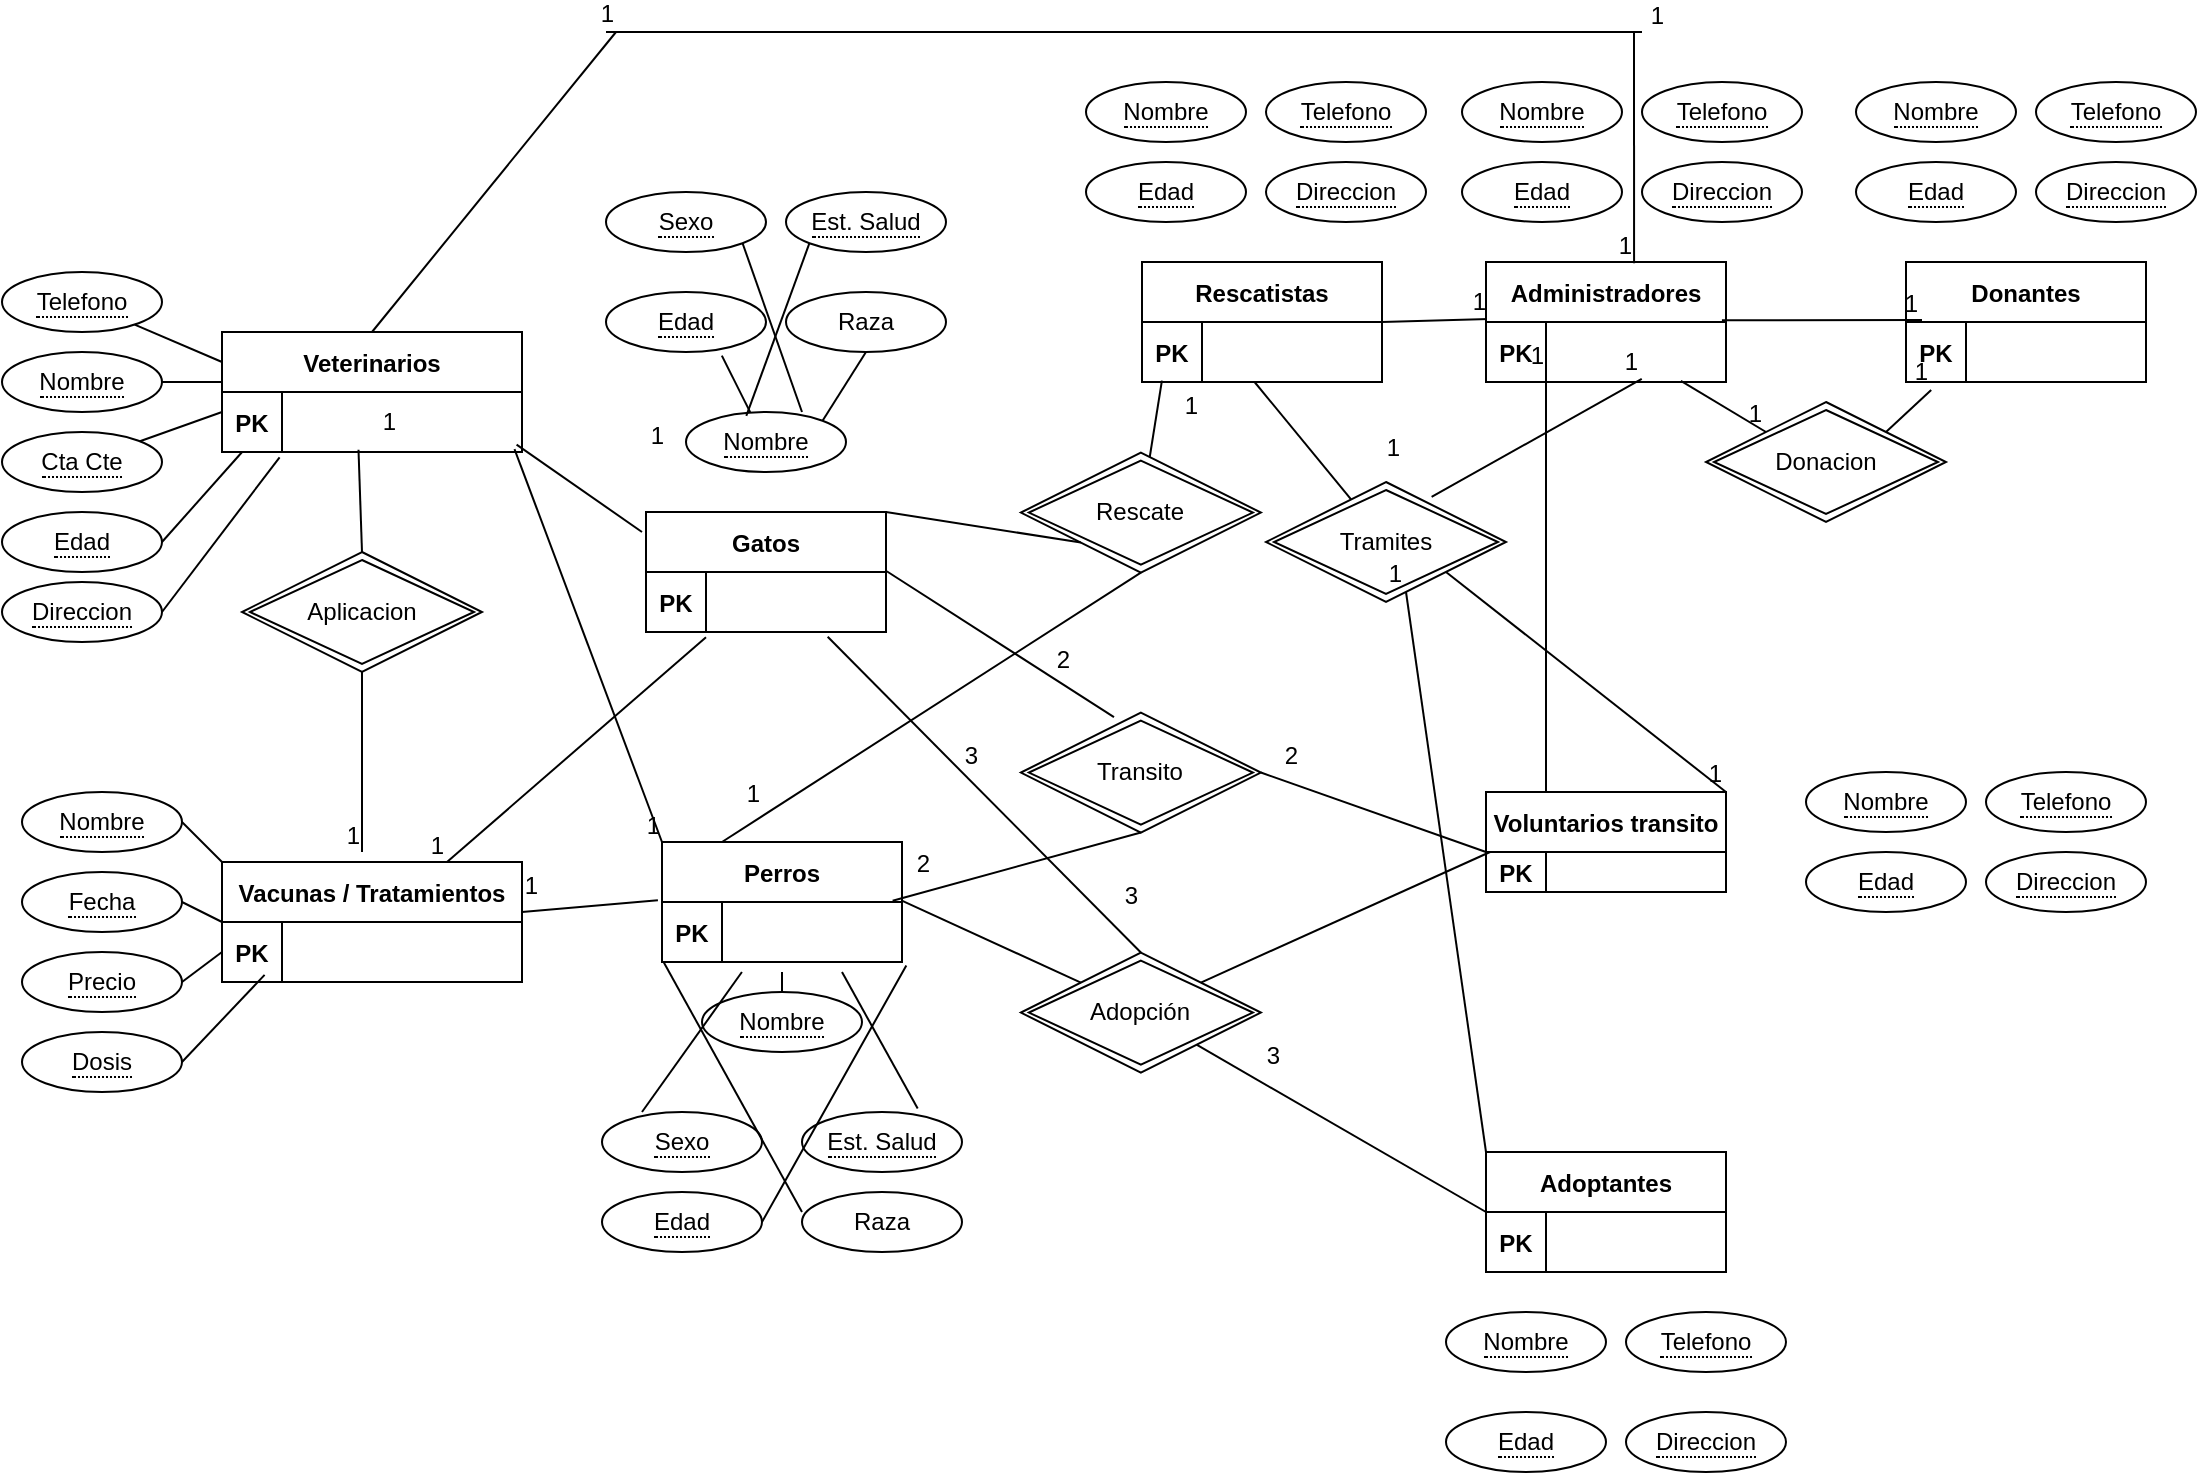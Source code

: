 <mxfile version="24.7.13">
  <diagram id="R2lEEEUBdFMjLlhIrx00" name="Page-1">
    <mxGraphModel dx="3573" dy="669" grid="1" gridSize="10" guides="1" tooltips="1" connect="1" arrows="1" fold="1" page="1" pageScale="1" pageWidth="1169" pageHeight="827" math="0" shadow="0" extFonts="Permanent Marker^https://fonts.googleapis.com/css?family=Permanent+Marker">
      <root>
        <mxCell id="0" />
        <mxCell id="1" parent="0" />
        <mxCell id="C-vyLk0tnHw3VtMMgP7b-2" value="Perros" style="shape=table;startSize=30;container=1;collapsible=1;childLayout=tableLayout;fixedRows=1;rowLines=0;fontStyle=1;align=center;resizeLast=1;" parent="1" vertex="1">
          <mxGeometry x="-1970" y="425" width="120" height="60" as="geometry" />
        </mxCell>
        <mxCell id="C-vyLk0tnHw3VtMMgP7b-3" value="" style="shape=partialRectangle;collapsible=0;dropTarget=0;pointerEvents=0;fillColor=none;points=[[0,0.5],[1,0.5]];portConstraint=eastwest;top=0;left=0;right=0;bottom=1;" parent="C-vyLk0tnHw3VtMMgP7b-2" vertex="1">
          <mxGeometry y="30" width="120" height="30" as="geometry" />
        </mxCell>
        <mxCell id="C-vyLk0tnHw3VtMMgP7b-4" value="PK" style="shape=partialRectangle;overflow=hidden;connectable=0;fillColor=none;top=0;left=0;bottom=0;right=0;fontStyle=1;" parent="C-vyLk0tnHw3VtMMgP7b-3" vertex="1">
          <mxGeometry width="30" height="30" as="geometry">
            <mxRectangle width="30" height="30" as="alternateBounds" />
          </mxGeometry>
        </mxCell>
        <mxCell id="C-vyLk0tnHw3VtMMgP7b-5" value="" style="shape=partialRectangle;overflow=hidden;connectable=0;fillColor=none;top=0;left=0;bottom=0;right=0;align=left;spacingLeft=6;fontStyle=5;" parent="C-vyLk0tnHw3VtMMgP7b-3" vertex="1">
          <mxGeometry x="30" width="90" height="30" as="geometry">
            <mxRectangle width="90" height="30" as="alternateBounds" />
          </mxGeometry>
        </mxCell>
        <mxCell id="C-vyLk0tnHw3VtMMgP7b-23" value="Gatos" style="shape=table;startSize=30;container=1;collapsible=1;childLayout=tableLayout;fixedRows=1;rowLines=0;fontStyle=1;align=center;resizeLast=1;" parent="1" vertex="1">
          <mxGeometry x="-1978" y="260" width="120" height="60" as="geometry" />
        </mxCell>
        <mxCell id="C-vyLk0tnHw3VtMMgP7b-24" value="" style="shape=partialRectangle;collapsible=0;dropTarget=0;pointerEvents=0;fillColor=none;points=[[0,0.5],[1,0.5]];portConstraint=eastwest;top=0;left=0;right=0;bottom=1;" parent="C-vyLk0tnHw3VtMMgP7b-23" vertex="1">
          <mxGeometry y="30" width="120" height="30" as="geometry" />
        </mxCell>
        <mxCell id="C-vyLk0tnHw3VtMMgP7b-25" value="PK" style="shape=partialRectangle;overflow=hidden;connectable=0;fillColor=none;top=0;left=0;bottom=0;right=0;fontStyle=1;" parent="C-vyLk0tnHw3VtMMgP7b-24" vertex="1">
          <mxGeometry width="30" height="30" as="geometry">
            <mxRectangle width="30" height="30" as="alternateBounds" />
          </mxGeometry>
        </mxCell>
        <mxCell id="C-vyLk0tnHw3VtMMgP7b-26" value="" style="shape=partialRectangle;overflow=hidden;connectable=0;fillColor=none;top=0;left=0;bottom=0;right=0;align=left;spacingLeft=6;fontStyle=5;" parent="C-vyLk0tnHw3VtMMgP7b-24" vertex="1">
          <mxGeometry x="30" width="90" height="30" as="geometry">
            <mxRectangle width="90" height="30" as="alternateBounds" />
          </mxGeometry>
        </mxCell>
        <mxCell id="NEk1lq8C_2SKt-YQ0r-C-1" value="&lt;span style=&quot;border-bottom: 1px dotted&quot;&gt;Nombre&lt;/span&gt;" style="ellipse;whiteSpace=wrap;html=1;align=center;" parent="1" vertex="1">
          <mxGeometry x="-1958" y="210" width="80" height="30" as="geometry" />
        </mxCell>
        <mxCell id="NEk1lq8C_2SKt-YQ0r-C-3" value="&lt;span style=&quot;border-bottom: 1px dotted&quot;&gt;Edad&lt;/span&gt;" style="ellipse;whiteSpace=wrap;html=1;align=center;" parent="1" vertex="1">
          <mxGeometry x="-1998" y="150" width="80" height="30" as="geometry" />
        </mxCell>
        <mxCell id="NEk1lq8C_2SKt-YQ0r-C-4" value="Rescatistas" style="shape=table;startSize=30;container=1;collapsible=1;childLayout=tableLayout;fixedRows=1;rowLines=0;fontStyle=1;align=center;resizeLast=1;" parent="1" vertex="1">
          <mxGeometry x="-1730" y="135" width="120" height="60" as="geometry" />
        </mxCell>
        <mxCell id="NEk1lq8C_2SKt-YQ0r-C-5" value="" style="shape=partialRectangle;collapsible=0;dropTarget=0;pointerEvents=0;fillColor=none;points=[[0,0.5],[1,0.5]];portConstraint=eastwest;top=0;left=0;right=0;bottom=1;" parent="NEk1lq8C_2SKt-YQ0r-C-4" vertex="1">
          <mxGeometry y="30" width="120" height="30" as="geometry" />
        </mxCell>
        <mxCell id="NEk1lq8C_2SKt-YQ0r-C-6" value="PK" style="shape=partialRectangle;overflow=hidden;connectable=0;fillColor=none;top=0;left=0;bottom=0;right=0;fontStyle=1;" parent="NEk1lq8C_2SKt-YQ0r-C-5" vertex="1">
          <mxGeometry width="30" height="30" as="geometry">
            <mxRectangle width="30" height="30" as="alternateBounds" />
          </mxGeometry>
        </mxCell>
        <mxCell id="NEk1lq8C_2SKt-YQ0r-C-7" value="" style="shape=partialRectangle;overflow=hidden;connectable=0;fillColor=none;top=0;left=0;bottom=0;right=0;align=left;spacingLeft=6;fontStyle=5;" parent="NEk1lq8C_2SKt-YQ0r-C-5" vertex="1">
          <mxGeometry x="30" width="90" height="30" as="geometry">
            <mxRectangle width="90" height="30" as="alternateBounds" />
          </mxGeometry>
        </mxCell>
        <mxCell id="NEk1lq8C_2SKt-YQ0r-C-8" value="Raza" style="ellipse;whiteSpace=wrap;html=1;align=center;" parent="1" vertex="1">
          <mxGeometry x="-1908" y="150" width="80" height="30" as="geometry" />
        </mxCell>
        <mxCell id="NEk1lq8C_2SKt-YQ0r-C-9" value="&lt;span style=&quot;border-bottom: 1px dotted&quot;&gt;Sexo&lt;/span&gt;" style="ellipse;whiteSpace=wrap;html=1;align=center;" parent="1" vertex="1">
          <mxGeometry x="-1998" y="100" width="80" height="30" as="geometry" />
        </mxCell>
        <mxCell id="NEk1lq8C_2SKt-YQ0r-C-10" value="Voluntarios transito" style="shape=table;startSize=30;container=1;collapsible=1;childLayout=tableLayout;fixedRows=1;rowLines=0;fontStyle=1;align=center;resizeLast=1;" parent="1" vertex="1">
          <mxGeometry x="-1558" y="400" width="120" height="50" as="geometry">
            <mxRectangle x="320" y="120" width="140" height="30" as="alternateBounds" />
          </mxGeometry>
        </mxCell>
        <mxCell id="NEk1lq8C_2SKt-YQ0r-C-11" value="" style="shape=partialRectangle;collapsible=0;dropTarget=0;pointerEvents=0;fillColor=none;points=[[0,0.5],[1,0.5]];portConstraint=eastwest;top=0;left=0;right=0;bottom=1;" parent="NEk1lq8C_2SKt-YQ0r-C-10" vertex="1">
          <mxGeometry y="30" width="120" height="20" as="geometry" />
        </mxCell>
        <mxCell id="NEk1lq8C_2SKt-YQ0r-C-12" value="PK" style="shape=partialRectangle;overflow=hidden;connectable=0;fillColor=none;top=0;left=0;bottom=0;right=0;fontStyle=1;" parent="NEk1lq8C_2SKt-YQ0r-C-11" vertex="1">
          <mxGeometry width="30" height="20" as="geometry">
            <mxRectangle width="30" height="20" as="alternateBounds" />
          </mxGeometry>
        </mxCell>
        <mxCell id="NEk1lq8C_2SKt-YQ0r-C-13" value="" style="shape=partialRectangle;overflow=hidden;connectable=0;fillColor=none;top=0;left=0;bottom=0;right=0;align=left;spacingLeft=6;fontStyle=5;" parent="NEk1lq8C_2SKt-YQ0r-C-11" vertex="1">
          <mxGeometry x="30" width="90" height="20" as="geometry">
            <mxRectangle width="90" height="20" as="alternateBounds" />
          </mxGeometry>
        </mxCell>
        <mxCell id="NEk1lq8C_2SKt-YQ0r-C-14" value="Adoptantes" style="shape=table;startSize=30;container=1;collapsible=1;childLayout=tableLayout;fixedRows=1;rowLines=0;fontStyle=1;align=center;resizeLast=1;" parent="1" vertex="1">
          <mxGeometry x="-1558" y="580" width="120" height="60" as="geometry" />
        </mxCell>
        <mxCell id="NEk1lq8C_2SKt-YQ0r-C-15" value="" style="shape=partialRectangle;collapsible=0;dropTarget=0;pointerEvents=0;fillColor=none;points=[[0,0.5],[1,0.5]];portConstraint=eastwest;top=0;left=0;right=0;bottom=1;" parent="NEk1lq8C_2SKt-YQ0r-C-14" vertex="1">
          <mxGeometry y="30" width="120" height="30" as="geometry" />
        </mxCell>
        <mxCell id="NEk1lq8C_2SKt-YQ0r-C-16" value="PK" style="shape=partialRectangle;overflow=hidden;connectable=0;fillColor=none;top=0;left=0;bottom=0;right=0;fontStyle=1;" parent="NEk1lq8C_2SKt-YQ0r-C-15" vertex="1">
          <mxGeometry width="30" height="30" as="geometry">
            <mxRectangle width="30" height="30" as="alternateBounds" />
          </mxGeometry>
        </mxCell>
        <mxCell id="NEk1lq8C_2SKt-YQ0r-C-17" value="" style="shape=partialRectangle;overflow=hidden;connectable=0;fillColor=none;top=0;left=0;bottom=0;right=0;align=left;spacingLeft=6;fontStyle=5;" parent="NEk1lq8C_2SKt-YQ0r-C-15" vertex="1">
          <mxGeometry x="30" width="90" height="30" as="geometry">
            <mxRectangle width="90" height="30" as="alternateBounds" />
          </mxGeometry>
        </mxCell>
        <mxCell id="NEk1lq8C_2SKt-YQ0r-C-21" value="Adopción" style="shape=rhombus;double=1;perimeter=rhombusPerimeter;whiteSpace=wrap;html=1;align=center;" parent="1" vertex="1">
          <mxGeometry x="-1790.56" y="480.28" width="120" height="60" as="geometry" />
        </mxCell>
        <mxCell id="NEk1lq8C_2SKt-YQ0r-C-22" value="&lt;span style=&quot;border-bottom: 1px dotted&quot;&gt;Est. Salud&lt;/span&gt;" style="ellipse;whiteSpace=wrap;html=1;align=center;" parent="1" vertex="1">
          <mxGeometry x="-1908" y="100" width="80" height="30" as="geometry" />
        </mxCell>
        <mxCell id="NEk1lq8C_2SKt-YQ0r-C-32" value="" style="endArrow=none;html=1;rounded=0;exitX=0.997;exitY=-0.027;exitDx=0;exitDy=0;entryX=0;entryY=0;entryDx=0;entryDy=0;exitPerimeter=0;" parent="1" source="C-vyLk0tnHw3VtMMgP7b-3" target="NEk1lq8C_2SKt-YQ0r-C-21" edge="1">
          <mxGeometry relative="1" as="geometry">
            <mxPoint x="-1538" y="460" as="sourcePoint" />
            <mxPoint x="-1378" y="460" as="targetPoint" />
          </mxGeometry>
        </mxCell>
        <mxCell id="NEk1lq8C_2SKt-YQ0r-C-33" value="3" style="resizable=0;html=1;whiteSpace=wrap;align=right;verticalAlign=bottom;" parent="NEk1lq8C_2SKt-YQ0r-C-32" connectable="0" vertex="1">
          <mxGeometry x="1" relative="1" as="geometry">
            <mxPoint x="30" y="-35" as="offset" />
          </mxGeometry>
        </mxCell>
        <mxCell id="NEk1lq8C_2SKt-YQ0r-C-34" value="" style="endArrow=none;html=1;rounded=0;entryX=0.5;entryY=0;entryDx=0;entryDy=0;exitX=0.757;exitY=1.08;exitDx=0;exitDy=0;exitPerimeter=0;" parent="1" source="C-vyLk0tnHw3VtMMgP7b-24" target="NEk1lq8C_2SKt-YQ0r-C-21" edge="1">
          <mxGeometry relative="1" as="geometry">
            <mxPoint x="-1728" y="370" as="sourcePoint" />
            <mxPoint x="-1378" y="460" as="targetPoint" />
          </mxGeometry>
        </mxCell>
        <mxCell id="NEk1lq8C_2SKt-YQ0r-C-35" value="3" style="resizable=0;html=1;whiteSpace=wrap;align=right;verticalAlign=bottom;" parent="NEk1lq8C_2SKt-YQ0r-C-34" connectable="0" vertex="1">
          <mxGeometry x="1" relative="1" as="geometry">
            <mxPoint x="-80" y="-90" as="offset" />
          </mxGeometry>
        </mxCell>
        <mxCell id="NEk1lq8C_2SKt-YQ0r-C-38" value="" style="endArrow=none;html=1;rounded=0;exitX=0;exitY=0.5;exitDx=0;exitDy=0;" parent="1" source="NEk1lq8C_2SKt-YQ0r-C-14" target="NEk1lq8C_2SKt-YQ0r-C-21" edge="1">
          <mxGeometry relative="1" as="geometry">
            <mxPoint x="-1538" y="460" as="sourcePoint" />
            <mxPoint x="-1378" y="460" as="targetPoint" />
          </mxGeometry>
        </mxCell>
        <mxCell id="NEk1lq8C_2SKt-YQ0r-C-39" value="3" style="resizable=0;html=1;whiteSpace=wrap;align=right;verticalAlign=bottom;" parent="NEk1lq8C_2SKt-YQ0r-C-38" connectable="0" vertex="1">
          <mxGeometry x="1" relative="1" as="geometry">
            <mxPoint x="43" y="14" as="offset" />
          </mxGeometry>
        </mxCell>
        <mxCell id="5ZnzCAFvQZ0Fc-I3n8HY-1" value="&lt;span style=&quot;border-bottom: 1px dotted&quot;&gt;Sexo&lt;/span&gt;" style="ellipse;whiteSpace=wrap;html=1;align=center;" parent="1" vertex="1">
          <mxGeometry x="-2000" y="560" width="80" height="30" as="geometry" />
        </mxCell>
        <mxCell id="5ZnzCAFvQZ0Fc-I3n8HY-2" value="&lt;span style=&quot;border-bottom: 1px dotted&quot;&gt;Nombre&lt;/span&gt;" style="ellipse;whiteSpace=wrap;html=1;align=center;" parent="1" vertex="1">
          <mxGeometry x="-1950" y="500" width="80" height="30" as="geometry" />
        </mxCell>
        <mxCell id="5ZnzCAFvQZ0Fc-I3n8HY-3" value="&lt;span style=&quot;border-bottom: 1px dotted&quot;&gt;Est. Salud&lt;/span&gt;" style="ellipse;whiteSpace=wrap;html=1;align=center;" parent="1" vertex="1">
          <mxGeometry x="-1900" y="560" width="80" height="30" as="geometry" />
        </mxCell>
        <mxCell id="5ZnzCAFvQZ0Fc-I3n8HY-4" value="&lt;span style=&quot;border-bottom: 1px dotted&quot;&gt;Edad&lt;/span&gt;" style="ellipse;whiteSpace=wrap;html=1;align=center;" parent="1" vertex="1">
          <mxGeometry x="-2000" y="600" width="80" height="30" as="geometry" />
        </mxCell>
        <mxCell id="5ZnzCAFvQZ0Fc-I3n8HY-5" value="Raza" style="ellipse;whiteSpace=wrap;html=1;align=center;" parent="1" vertex="1">
          <mxGeometry x="-1900" y="600" width="80" height="30" as="geometry" />
        </mxCell>
        <mxCell id="5ZnzCAFvQZ0Fc-I3n8HY-8" value="&lt;span style=&quot;border-bottom: 1px dotted&quot;&gt;Nombre&lt;/span&gt;" style="ellipse;whiteSpace=wrap;html=1;align=center;" parent="1" vertex="1">
          <mxGeometry x="-1758" y="45" width="80" height="30" as="geometry" />
        </mxCell>
        <mxCell id="5ZnzCAFvQZ0Fc-I3n8HY-9" value="&lt;span style=&quot;border-bottom: 1px dotted&quot;&gt;Edad&lt;/span&gt;" style="ellipse;whiteSpace=wrap;html=1;align=center;" parent="1" vertex="1">
          <mxGeometry x="-1758" y="85" width="80" height="30" as="geometry" />
        </mxCell>
        <mxCell id="5ZnzCAFvQZ0Fc-I3n8HY-10" value="&lt;span style=&quot;border-bottom: 1px dotted&quot;&gt;Telefono&lt;/span&gt;" style="ellipse;whiteSpace=wrap;html=1;align=center;" parent="1" vertex="1">
          <mxGeometry x="-1668" y="45" width="80" height="30" as="geometry" />
        </mxCell>
        <mxCell id="5ZnzCAFvQZ0Fc-I3n8HY-11" value="&lt;span style=&quot;border-bottom: 1px dotted&quot;&gt;Direccion&lt;/span&gt;" style="ellipse;whiteSpace=wrap;html=1;align=center;" parent="1" vertex="1">
          <mxGeometry x="-1668" y="85" width="80" height="30" as="geometry" />
        </mxCell>
        <mxCell id="5ZnzCAFvQZ0Fc-I3n8HY-13" value="" style="endArrow=none;html=1;rounded=0;fontSize=12;startSize=8;endSize=8;curved=1;exitX=1;exitY=0;exitDx=0;exitDy=0;entryX=0.017;entryY=0;entryDx=0;entryDy=0;entryPerimeter=0;" parent="1" source="NEk1lq8C_2SKt-YQ0r-C-21" target="NEk1lq8C_2SKt-YQ0r-C-11" edge="1">
          <mxGeometry width="50" height="50" relative="1" as="geometry">
            <mxPoint x="-1478" y="440" as="sourcePoint" />
            <mxPoint x="-1428" y="390" as="targetPoint" />
          </mxGeometry>
        </mxCell>
        <mxCell id="5ZnzCAFvQZ0Fc-I3n8HY-14" value="Rescate" style="shape=rhombus;double=1;perimeter=rhombusPerimeter;whiteSpace=wrap;html=1;align=center;" parent="1" vertex="1">
          <mxGeometry x="-1790.56" y="230.28" width="120" height="60" as="geometry" />
        </mxCell>
        <mxCell id="5ZnzCAFvQZ0Fc-I3n8HY-16" value="" style="endArrow=none;html=1;rounded=0;fontSize=12;startSize=8;endSize=8;curved=1;exitX=0.083;exitY=0.978;exitDx=0;exitDy=0;exitPerimeter=0;" parent="1" source="NEk1lq8C_2SKt-YQ0r-C-5" target="5ZnzCAFvQZ0Fc-I3n8HY-14" edge="1">
          <mxGeometry relative="1" as="geometry">
            <mxPoint x="-1538" y="410" as="sourcePoint" />
            <mxPoint x="-1378" y="410" as="targetPoint" />
          </mxGeometry>
        </mxCell>
        <mxCell id="5ZnzCAFvQZ0Fc-I3n8HY-17" value="1" style="resizable=0;html=1;whiteSpace=wrap;align=right;verticalAlign=bottom;" parent="5ZnzCAFvQZ0Fc-I3n8HY-16" connectable="0" vertex="1">
          <mxGeometry x="1" relative="1" as="geometry">
            <mxPoint x="26" y="-17" as="offset" />
          </mxGeometry>
        </mxCell>
        <mxCell id="5ZnzCAFvQZ0Fc-I3n8HY-18" value="" style="endArrow=none;html=1;rounded=0;fontSize=12;startSize=8;endSize=8;curved=1;entryX=1;entryY=0;entryDx=0;entryDy=0;exitX=0;exitY=1;exitDx=0;exitDy=0;" parent="1" source="5ZnzCAFvQZ0Fc-I3n8HY-14" target="C-vyLk0tnHw3VtMMgP7b-23" edge="1">
          <mxGeometry relative="1" as="geometry">
            <mxPoint x="-1538" y="410" as="sourcePoint" />
            <mxPoint x="-1378" y="410" as="targetPoint" />
          </mxGeometry>
        </mxCell>
        <mxCell id="5ZnzCAFvQZ0Fc-I3n8HY-19" value="1" style="resizable=0;html=1;whiteSpace=wrap;align=right;verticalAlign=bottom;" parent="5ZnzCAFvQZ0Fc-I3n8HY-18" connectable="0" vertex="1">
          <mxGeometry x="1" relative="1" as="geometry">
            <mxPoint x="-110" y="-30" as="offset" />
          </mxGeometry>
        </mxCell>
        <mxCell id="5ZnzCAFvQZ0Fc-I3n8HY-20" value="Transito" style="shape=rhombus;double=1;perimeter=rhombusPerimeter;whiteSpace=wrap;html=1;align=center;" parent="1" vertex="1">
          <mxGeometry x="-1790.56" y="360.28" width="120" height="60" as="geometry" />
        </mxCell>
        <mxCell id="5ZnzCAFvQZ0Fc-I3n8HY-21" value="" style="endArrow=none;html=1;rounded=0;fontSize=12;startSize=8;endSize=8;curved=1;entryX=1;entryY=0.5;entryDx=0;entryDy=0;" parent="1" target="5ZnzCAFvQZ0Fc-I3n8HY-20" edge="1">
          <mxGeometry relative="1" as="geometry">
            <mxPoint x="-1558" y="430" as="sourcePoint" />
            <mxPoint x="-1378" y="410" as="targetPoint" />
          </mxGeometry>
        </mxCell>
        <mxCell id="5ZnzCAFvQZ0Fc-I3n8HY-22" value="2" style="resizable=0;html=1;whiteSpace=wrap;align=right;verticalAlign=bottom;" parent="5ZnzCAFvQZ0Fc-I3n8HY-21" connectable="0" vertex="1">
          <mxGeometry x="1" relative="1" as="geometry">
            <mxPoint x="20" as="offset" />
          </mxGeometry>
        </mxCell>
        <mxCell id="5ZnzCAFvQZ0Fc-I3n8HY-23" value="" style="endArrow=none;html=1;rounded=0;fontSize=12;startSize=8;endSize=8;curved=1;entryX=0.388;entryY=0.038;entryDx=0;entryDy=0;exitX=1.003;exitY=-0.013;exitDx=0;exitDy=0;exitPerimeter=0;entryPerimeter=0;" parent="1" source="C-vyLk0tnHw3VtMMgP7b-24" target="5ZnzCAFvQZ0Fc-I3n8HY-20" edge="1">
          <mxGeometry relative="1" as="geometry">
            <mxPoint x="-1728" y="390" as="sourcePoint" />
            <mxPoint x="-1378" y="410" as="targetPoint" />
          </mxGeometry>
        </mxCell>
        <mxCell id="5ZnzCAFvQZ0Fc-I3n8HY-24" value="2&lt;div&gt;&lt;br&gt;&lt;/div&gt;" style="resizable=0;html=1;whiteSpace=wrap;align=right;verticalAlign=bottom;" parent="5ZnzCAFvQZ0Fc-I3n8HY-23" connectable="0" vertex="1">
          <mxGeometry x="1" relative="1" as="geometry">
            <mxPoint x="-20" y="-5" as="offset" />
          </mxGeometry>
        </mxCell>
        <mxCell id="5ZnzCAFvQZ0Fc-I3n8HY-25" value="" style="endArrow=none;html=1;rounded=0;fontSize=12;startSize=8;endSize=8;curved=1;exitX=0.5;exitY=1;exitDx=0;exitDy=0;entryX=0.961;entryY=-0.022;entryDx=0;entryDy=0;entryPerimeter=0;" parent="1" source="5ZnzCAFvQZ0Fc-I3n8HY-20" target="C-vyLk0tnHw3VtMMgP7b-3" edge="1">
          <mxGeometry relative="1" as="geometry">
            <mxPoint x="-1538" y="410" as="sourcePoint" />
            <mxPoint x="-1738" y="490" as="targetPoint" />
          </mxGeometry>
        </mxCell>
        <mxCell id="5ZnzCAFvQZ0Fc-I3n8HY-26" value="2" style="resizable=0;html=1;whiteSpace=wrap;align=right;verticalAlign=bottom;" parent="5ZnzCAFvQZ0Fc-I3n8HY-25" connectable="0" vertex="1">
          <mxGeometry x="1" relative="1" as="geometry">
            <mxPoint x="20" y="-10" as="offset" />
          </mxGeometry>
        </mxCell>
        <mxCell id="5ZnzCAFvQZ0Fc-I3n8HY-28" value="" style="endArrow=none;html=1;rounded=0;fontSize=12;startSize=8;endSize=8;curved=1;exitX=0.5;exitY=1;exitDx=0;exitDy=0;entryX=0.25;entryY=0;entryDx=0;entryDy=0;" parent="1" source="5ZnzCAFvQZ0Fc-I3n8HY-14" target="C-vyLk0tnHw3VtMMgP7b-2" edge="1">
          <mxGeometry relative="1" as="geometry">
            <mxPoint x="-1538" y="410" as="sourcePoint" />
            <mxPoint x="-1378" y="410" as="targetPoint" />
          </mxGeometry>
        </mxCell>
        <mxCell id="5ZnzCAFvQZ0Fc-I3n8HY-29" value="1" style="resizable=0;html=1;whiteSpace=wrap;align=right;verticalAlign=bottom;" parent="5ZnzCAFvQZ0Fc-I3n8HY-28" connectable="0" vertex="1">
          <mxGeometry x="1" relative="1" as="geometry">
            <mxPoint x="20" y="-15" as="offset" />
          </mxGeometry>
        </mxCell>
        <mxCell id="5ZnzCAFvQZ0Fc-I3n8HY-30" value="&lt;span style=&quot;border-bottom: 1px dotted&quot;&gt;Nombre&lt;/span&gt;" style="ellipse;whiteSpace=wrap;html=1;align=center;" parent="1" vertex="1">
          <mxGeometry x="-1570" y="45" width="80" height="30" as="geometry" />
        </mxCell>
        <mxCell id="5ZnzCAFvQZ0Fc-I3n8HY-31" value="&lt;span style=&quot;border-bottom: 1px dotted&quot;&gt;Edad&lt;/span&gt;" style="ellipse;whiteSpace=wrap;html=1;align=center;" parent="1" vertex="1">
          <mxGeometry x="-1570" y="85" width="80" height="30" as="geometry" />
        </mxCell>
        <mxCell id="5ZnzCAFvQZ0Fc-I3n8HY-32" value="&lt;span style=&quot;border-bottom: 1px dotted&quot;&gt;Telefono&lt;/span&gt;" style="ellipse;whiteSpace=wrap;html=1;align=center;" parent="1" vertex="1">
          <mxGeometry x="-1480" y="45" width="80" height="30" as="geometry" />
        </mxCell>
        <mxCell id="5ZnzCAFvQZ0Fc-I3n8HY-33" value="&lt;span style=&quot;border-bottom: 1px dotted&quot;&gt;Direccion&lt;/span&gt;" style="ellipse;whiteSpace=wrap;html=1;align=center;" parent="1" vertex="1">
          <mxGeometry x="-1480" y="85" width="80" height="30" as="geometry" />
        </mxCell>
        <mxCell id="5ZnzCAFvQZ0Fc-I3n8HY-34" value="&lt;span style=&quot;border-bottom: 1px dotted&quot;&gt;Nombre&lt;/span&gt;" style="ellipse;whiteSpace=wrap;html=1;align=center;" parent="1" vertex="1">
          <mxGeometry x="-1578" y="660" width="80" height="30" as="geometry" />
        </mxCell>
        <mxCell id="5ZnzCAFvQZ0Fc-I3n8HY-35" value="&lt;span style=&quot;border-bottom: 1px dotted&quot;&gt;Edad&lt;/span&gt;" style="ellipse;whiteSpace=wrap;html=1;align=center;" parent="1" vertex="1">
          <mxGeometry x="-1578" y="710" width="80" height="30" as="geometry" />
        </mxCell>
        <mxCell id="5ZnzCAFvQZ0Fc-I3n8HY-36" value="&lt;span style=&quot;border-bottom: 1px dotted&quot;&gt;Telefono&lt;/span&gt;" style="ellipse;whiteSpace=wrap;html=1;align=center;" parent="1" vertex="1">
          <mxGeometry x="-1488" y="660" width="80" height="30" as="geometry" />
        </mxCell>
        <mxCell id="5ZnzCAFvQZ0Fc-I3n8HY-37" value="&lt;span style=&quot;border-bottom: 1px dotted&quot;&gt;Direccion&lt;/span&gt;" style="ellipse;whiteSpace=wrap;html=1;align=center;" parent="1" vertex="1">
          <mxGeometry x="-1488" y="710" width="80" height="30" as="geometry" />
        </mxCell>
        <mxCell id="5ZnzCAFvQZ0Fc-I3n8HY-39" style="edgeStyle=none;curved=1;rounded=0;orthogonalLoop=1;jettySize=auto;html=1;exitX=1;exitY=0;exitDx=0;exitDy=0;fontSize=12;startSize=8;endSize=8;" parent="1" source="5ZnzCAFvQZ0Fc-I3n8HY-11" target="5ZnzCAFvQZ0Fc-I3n8HY-11" edge="1">
          <mxGeometry relative="1" as="geometry" />
        </mxCell>
        <mxCell id="5ZnzCAFvQZ0Fc-I3n8HY-40" value="Vacunas / Tratamientos" style="shape=table;startSize=30;container=1;collapsible=1;childLayout=tableLayout;fixedRows=1;rowLines=0;fontStyle=1;align=center;resizeLast=1;" parent="1" vertex="1">
          <mxGeometry x="-2190" y="435" width="150" height="60" as="geometry">
            <mxRectangle x="320" y="120" width="140" height="30" as="alternateBounds" />
          </mxGeometry>
        </mxCell>
        <mxCell id="5ZnzCAFvQZ0Fc-I3n8HY-41" value="" style="shape=partialRectangle;collapsible=0;dropTarget=0;pointerEvents=0;fillColor=none;points=[[0,0.5],[1,0.5]];portConstraint=eastwest;top=0;left=0;right=0;bottom=1;" parent="5ZnzCAFvQZ0Fc-I3n8HY-40" vertex="1">
          <mxGeometry y="30" width="150" height="30" as="geometry" />
        </mxCell>
        <mxCell id="5ZnzCAFvQZ0Fc-I3n8HY-42" value="PK" style="shape=partialRectangle;overflow=hidden;connectable=0;fillColor=none;top=0;left=0;bottom=0;right=0;fontStyle=1;" parent="5ZnzCAFvQZ0Fc-I3n8HY-41" vertex="1">
          <mxGeometry width="30" height="30" as="geometry">
            <mxRectangle width="30" height="30" as="alternateBounds" />
          </mxGeometry>
        </mxCell>
        <mxCell id="5ZnzCAFvQZ0Fc-I3n8HY-43" value="" style="shape=partialRectangle;overflow=hidden;connectable=0;fillColor=none;top=0;left=0;bottom=0;right=0;align=left;spacingLeft=6;fontStyle=5;" parent="5ZnzCAFvQZ0Fc-I3n8HY-41" vertex="1">
          <mxGeometry x="30" width="120" height="30" as="geometry">
            <mxRectangle width="120" height="30" as="alternateBounds" />
          </mxGeometry>
        </mxCell>
        <mxCell id="5ZnzCAFvQZ0Fc-I3n8HY-44" value="" style="endArrow=none;html=1;rounded=0;fontSize=12;startSize=8;endSize=8;curved=1;exitX=1;exitY=0.417;exitDx=0;exitDy=0;exitPerimeter=0;entryX=-0.017;entryY=-0.029;entryDx=0;entryDy=0;entryPerimeter=0;" parent="1" source="5ZnzCAFvQZ0Fc-I3n8HY-40" target="C-vyLk0tnHw3VtMMgP7b-3" edge="1">
          <mxGeometry relative="1" as="geometry">
            <mxPoint x="-1378" y="440" as="sourcePoint" />
            <mxPoint x="-1218" y="440" as="targetPoint" />
          </mxGeometry>
        </mxCell>
        <mxCell id="5ZnzCAFvQZ0Fc-I3n8HY-45" value="1" style="resizable=0;html=1;whiteSpace=wrap;align=right;verticalAlign=bottom;" parent="5ZnzCAFvQZ0Fc-I3n8HY-44" connectable="0" vertex="1">
          <mxGeometry x="1" relative="1" as="geometry">
            <mxPoint x="-58" y="1" as="offset" />
          </mxGeometry>
        </mxCell>
        <mxCell id="5ZnzCAFvQZ0Fc-I3n8HY-46" value="" style="endArrow=none;html=1;rounded=0;fontSize=12;startSize=8;endSize=8;curved=1;entryX=0.982;entryY=0.878;entryDx=0;entryDy=0;entryPerimeter=0;" parent="1" target="5ZnzCAFvQZ0Fc-I3n8HY-88" edge="1">
          <mxGeometry relative="1" as="geometry">
            <mxPoint x="-1980" y="270" as="sourcePoint" />
            <mxPoint x="-1838" y="360" as="targetPoint" />
          </mxGeometry>
        </mxCell>
        <mxCell id="5ZnzCAFvQZ0Fc-I3n8HY-47" value="1" style="resizable=0;html=1;whiteSpace=wrap;align=right;verticalAlign=bottom;" parent="5ZnzCAFvQZ0Fc-I3n8HY-46" connectable="0" vertex="1">
          <mxGeometry x="1" relative="1" as="geometry">
            <mxPoint x="-59" y="-3" as="offset" />
          </mxGeometry>
        </mxCell>
        <mxCell id="5ZnzCAFvQZ0Fc-I3n8HY-48" value="Donantes" style="shape=table;startSize=30;container=1;collapsible=1;childLayout=tableLayout;fixedRows=1;rowLines=0;fontStyle=1;align=center;resizeLast=1;" parent="1" vertex="1">
          <mxGeometry x="-1348" y="135" width="120" height="60" as="geometry" />
        </mxCell>
        <mxCell id="5ZnzCAFvQZ0Fc-I3n8HY-49" value="" style="shape=partialRectangle;collapsible=0;dropTarget=0;pointerEvents=0;fillColor=none;points=[[0,0.5],[1,0.5]];portConstraint=eastwest;top=0;left=0;right=0;bottom=1;" parent="5ZnzCAFvQZ0Fc-I3n8HY-48" vertex="1">
          <mxGeometry y="30" width="120" height="30" as="geometry" />
        </mxCell>
        <mxCell id="5ZnzCAFvQZ0Fc-I3n8HY-50" value="PK" style="shape=partialRectangle;overflow=hidden;connectable=0;fillColor=none;top=0;left=0;bottom=0;right=0;fontStyle=1;" parent="5ZnzCAFvQZ0Fc-I3n8HY-49" vertex="1">
          <mxGeometry width="30" height="30" as="geometry">
            <mxRectangle width="30" height="30" as="alternateBounds" />
          </mxGeometry>
        </mxCell>
        <mxCell id="5ZnzCAFvQZ0Fc-I3n8HY-51" value="" style="shape=partialRectangle;overflow=hidden;connectable=0;fillColor=none;top=0;left=0;bottom=0;right=0;align=left;spacingLeft=6;fontStyle=5;" parent="5ZnzCAFvQZ0Fc-I3n8HY-49" vertex="1">
          <mxGeometry x="30" width="90" height="30" as="geometry">
            <mxRectangle width="90" height="30" as="alternateBounds" />
          </mxGeometry>
        </mxCell>
        <mxCell id="5ZnzCAFvQZ0Fc-I3n8HY-52" value="" style="endArrow=none;html=1;rounded=0;fontSize=12;startSize=8;endSize=8;curved=1;exitX=1;exitY=0.5;exitDx=0;exitDy=0;entryX=0.012;entryY=-0.048;entryDx=0;entryDy=0;entryPerimeter=0;" parent="1" source="NEk1lq8C_2SKt-YQ0r-C-4" target="5ZnzCAFvQZ0Fc-I3n8HY-55" edge="1">
          <mxGeometry relative="1" as="geometry">
            <mxPoint x="-1558" y="375" as="sourcePoint" />
            <mxPoint x="-1551" y="165" as="targetPoint" />
          </mxGeometry>
        </mxCell>
        <mxCell id="5ZnzCAFvQZ0Fc-I3n8HY-53" value="1" style="resizable=0;html=1;whiteSpace=wrap;align=right;verticalAlign=bottom;" parent="5ZnzCAFvQZ0Fc-I3n8HY-52" connectable="0" vertex="1">
          <mxGeometry x="1" relative="1" as="geometry" />
        </mxCell>
        <mxCell id="5ZnzCAFvQZ0Fc-I3n8HY-54" value="Administradores" style="shape=table;startSize=30;container=1;collapsible=1;childLayout=tableLayout;fixedRows=1;rowLines=0;fontStyle=1;align=center;resizeLast=1;" parent="1" vertex="1">
          <mxGeometry x="-1558" y="135" width="120" height="60" as="geometry" />
        </mxCell>
        <mxCell id="5ZnzCAFvQZ0Fc-I3n8HY-55" value="" style="shape=partialRectangle;collapsible=0;dropTarget=0;pointerEvents=0;fillColor=none;points=[[0,0.5],[1,0.5]];portConstraint=eastwest;top=0;left=0;right=0;bottom=1;" parent="5ZnzCAFvQZ0Fc-I3n8HY-54" vertex="1">
          <mxGeometry y="30" width="120" height="30" as="geometry" />
        </mxCell>
        <mxCell id="5ZnzCAFvQZ0Fc-I3n8HY-56" value="PK" style="shape=partialRectangle;overflow=hidden;connectable=0;fillColor=none;top=0;left=0;bottom=0;right=0;fontStyle=1;" parent="5ZnzCAFvQZ0Fc-I3n8HY-55" vertex="1">
          <mxGeometry width="30" height="30" as="geometry">
            <mxRectangle width="30" height="30" as="alternateBounds" />
          </mxGeometry>
        </mxCell>
        <mxCell id="5ZnzCAFvQZ0Fc-I3n8HY-57" value="" style="shape=partialRectangle;overflow=hidden;connectable=0;fillColor=none;top=0;left=0;bottom=0;right=0;align=left;spacingLeft=6;fontStyle=5;" parent="5ZnzCAFvQZ0Fc-I3n8HY-55" vertex="1">
          <mxGeometry x="30" width="90" height="30" as="geometry">
            <mxRectangle width="90" height="30" as="alternateBounds" />
          </mxGeometry>
        </mxCell>
        <mxCell id="5ZnzCAFvQZ0Fc-I3n8HY-59" value="&lt;span style=&quot;border-bottom: 1px dotted&quot;&gt;Nombre&lt;/span&gt;" style="ellipse;whiteSpace=wrap;html=1;align=center;" parent="1" vertex="1">
          <mxGeometry x="-1398" y="390" width="80" height="30" as="geometry" />
        </mxCell>
        <mxCell id="5ZnzCAFvQZ0Fc-I3n8HY-60" value="&lt;span style=&quot;border-bottom: 1px dotted&quot;&gt;Edad&lt;/span&gt;" style="ellipse;whiteSpace=wrap;html=1;align=center;" parent="1" vertex="1">
          <mxGeometry x="-1398" y="430" width="80" height="30" as="geometry" />
        </mxCell>
        <mxCell id="5ZnzCAFvQZ0Fc-I3n8HY-61" value="&lt;span style=&quot;border-bottom: 1px dotted&quot;&gt;Telefono&lt;/span&gt;" style="ellipse;whiteSpace=wrap;html=1;align=center;" parent="1" vertex="1">
          <mxGeometry x="-1308" y="390" width="80" height="30" as="geometry" />
        </mxCell>
        <mxCell id="5ZnzCAFvQZ0Fc-I3n8HY-62" value="&lt;span style=&quot;border-bottom: 1px dotted&quot;&gt;Direccion&lt;/span&gt;" style="ellipse;whiteSpace=wrap;html=1;align=center;" parent="1" vertex="1">
          <mxGeometry x="-1308" y="430" width="80" height="30" as="geometry" />
        </mxCell>
        <mxCell id="5ZnzCAFvQZ0Fc-I3n8HY-63" value="" style="endArrow=none;html=1;rounded=0;fontSize=12;startSize=8;endSize=8;curved=1;exitX=0.983;exitY=0.486;exitDx=0;exitDy=0;exitPerimeter=0;" parent="1" source="5ZnzCAFvQZ0Fc-I3n8HY-54" edge="1">
          <mxGeometry relative="1" as="geometry">
            <mxPoint x="-1430" y="164.17" as="sourcePoint" />
            <mxPoint x="-1340" y="164" as="targetPoint" />
          </mxGeometry>
        </mxCell>
        <mxCell id="5ZnzCAFvQZ0Fc-I3n8HY-64" value="1" style="resizable=0;html=1;whiteSpace=wrap;align=right;verticalAlign=bottom;" parent="5ZnzCAFvQZ0Fc-I3n8HY-63" connectable="0" vertex="1">
          <mxGeometry x="1" relative="1" as="geometry" />
        </mxCell>
        <mxCell id="5ZnzCAFvQZ0Fc-I3n8HY-65" value="&lt;span style=&quot;border-bottom: 1px dotted&quot;&gt;Nombre&lt;/span&gt;" style="ellipse;whiteSpace=wrap;html=1;align=center;" parent="1" vertex="1">
          <mxGeometry x="-1373" y="45" width="80" height="30" as="geometry" />
        </mxCell>
        <mxCell id="5ZnzCAFvQZ0Fc-I3n8HY-66" value="&lt;span style=&quot;border-bottom: 1px dotted&quot;&gt;Edad&lt;/span&gt;" style="ellipse;whiteSpace=wrap;html=1;align=center;" parent="1" vertex="1">
          <mxGeometry x="-1373" y="85" width="80" height="30" as="geometry" />
        </mxCell>
        <mxCell id="5ZnzCAFvQZ0Fc-I3n8HY-67" value="&lt;span style=&quot;border-bottom: 1px dotted&quot;&gt;Telefono&lt;/span&gt;" style="ellipse;whiteSpace=wrap;html=1;align=center;" parent="1" vertex="1">
          <mxGeometry x="-1283" y="45" width="80" height="30" as="geometry" />
        </mxCell>
        <mxCell id="5ZnzCAFvQZ0Fc-I3n8HY-68" value="&lt;span style=&quot;border-bottom: 1px dotted&quot;&gt;Direccion&lt;/span&gt;" style="ellipse;whiteSpace=wrap;html=1;align=center;" parent="1" vertex="1">
          <mxGeometry x="-1283" y="85" width="80" height="30" as="geometry" />
        </mxCell>
        <mxCell id="5ZnzCAFvQZ0Fc-I3n8HY-69" value="&lt;span style=&quot;border-bottom: 1px dotted&quot;&gt;Nombre&lt;/span&gt;" style="ellipse;whiteSpace=wrap;html=1;align=center;" parent="1" vertex="1">
          <mxGeometry x="-2290" y="400" width="80" height="30" as="geometry" />
        </mxCell>
        <mxCell id="5ZnzCAFvQZ0Fc-I3n8HY-70" value="&lt;span style=&quot;border-bottom: 1px dotted&quot;&gt;Fecha&lt;/span&gt;" style="ellipse;whiteSpace=wrap;html=1;align=center;" parent="1" vertex="1">
          <mxGeometry x="-2290" y="440" width="80" height="30" as="geometry" />
        </mxCell>
        <mxCell id="5ZnzCAFvQZ0Fc-I3n8HY-71" value="&lt;span style=&quot;border-bottom: 1px dotted&quot;&gt;Precio&lt;/span&gt;" style="ellipse;whiteSpace=wrap;html=1;align=center;" parent="1" vertex="1">
          <mxGeometry x="-2290" y="480" width="80" height="30" as="geometry" />
        </mxCell>
        <mxCell id="5ZnzCAFvQZ0Fc-I3n8HY-72" value="&lt;span style=&quot;border-bottom: 1px dotted&quot;&gt;Dosis&lt;/span&gt;" style="ellipse;whiteSpace=wrap;html=1;align=center;" parent="1" vertex="1">
          <mxGeometry x="-2290" y="520" width="80" height="30" as="geometry" />
        </mxCell>
        <mxCell id="5ZnzCAFvQZ0Fc-I3n8HY-73" value="" style="endArrow=none;html=1;rounded=0;fontSize=12;startSize=8;endSize=8;curved=1;exitX=0.25;exitY=0;exitDx=0;exitDy=0;entryX=0.25;entryY=0.833;entryDx=0;entryDy=0;entryPerimeter=0;" parent="1" source="NEk1lq8C_2SKt-YQ0r-C-10" target="5ZnzCAFvQZ0Fc-I3n8HY-55" edge="1">
          <mxGeometry relative="1" as="geometry">
            <mxPoint x="-1520" y="390" as="sourcePoint" />
            <mxPoint x="-1528" y="200" as="targetPoint" />
          </mxGeometry>
        </mxCell>
        <mxCell id="5ZnzCAFvQZ0Fc-I3n8HY-74" value="1" style="resizable=0;html=1;whiteSpace=wrap;align=right;verticalAlign=bottom;" parent="5ZnzCAFvQZ0Fc-I3n8HY-73" connectable="0" vertex="1">
          <mxGeometry x="1" relative="1" as="geometry" />
        </mxCell>
        <mxCell id="5ZnzCAFvQZ0Fc-I3n8HY-75" value="" style="endArrow=none;html=1;rounded=0;fontSize=12;startSize=8;endSize=8;curved=1;exitX=0.69;exitY=0.124;exitDx=0;exitDy=0;entryX=0.649;entryY=0.949;entryDx=0;entryDy=0;entryPerimeter=0;exitPerimeter=0;" parent="1" source="ziz2GDxlB9nSrfKcIOgl-22" target="5ZnzCAFvQZ0Fc-I3n8HY-55" edge="1">
          <mxGeometry relative="1" as="geometry">
            <mxPoint x="-1480" y="570" as="sourcePoint" />
            <mxPoint x="-1481" y="200" as="targetPoint" />
          </mxGeometry>
        </mxCell>
        <mxCell id="5ZnzCAFvQZ0Fc-I3n8HY-76" value="1" style="resizable=0;html=1;whiteSpace=wrap;align=right;verticalAlign=bottom;" parent="5ZnzCAFvQZ0Fc-I3n8HY-75" connectable="0" vertex="1">
          <mxGeometry x="1" relative="1" as="geometry" />
        </mxCell>
        <mxCell id="5ZnzCAFvQZ0Fc-I3n8HY-77" value="Donacion" style="shape=rhombus;double=1;perimeter=rhombusPerimeter;whiteSpace=wrap;html=1;align=center;" parent="1" vertex="1">
          <mxGeometry x="-1448" y="205" width="120" height="60" as="geometry" />
        </mxCell>
        <mxCell id="5ZnzCAFvQZ0Fc-I3n8HY-78" value="" style="endArrow=none;html=1;rounded=0;fontSize=12;startSize=8;endSize=8;curved=1;exitX=0.812;exitY=0.981;exitDx=0;exitDy=0;exitPerimeter=0;entryX=0;entryY=0;entryDx=0;entryDy=0;" parent="1" source="5ZnzCAFvQZ0Fc-I3n8HY-55" target="5ZnzCAFvQZ0Fc-I3n8HY-77" edge="1">
          <mxGeometry relative="1" as="geometry">
            <mxPoint x="-1868" y="375" as="sourcePoint" />
            <mxPoint x="-1410" y="230" as="targetPoint" />
          </mxGeometry>
        </mxCell>
        <mxCell id="5ZnzCAFvQZ0Fc-I3n8HY-79" value="1" style="resizable=0;html=1;whiteSpace=wrap;align=right;verticalAlign=bottom;" parent="5ZnzCAFvQZ0Fc-I3n8HY-78" connectable="0" vertex="1">
          <mxGeometry x="1" relative="1" as="geometry" />
        </mxCell>
        <mxCell id="5ZnzCAFvQZ0Fc-I3n8HY-80" value="" style="endArrow=none;html=1;rounded=0;fontSize=12;startSize=8;endSize=8;curved=1;exitX=1;exitY=0;exitDx=0;exitDy=0;entryX=0.105;entryY=1.133;entryDx=0;entryDy=0;entryPerimeter=0;" parent="1" source="5ZnzCAFvQZ0Fc-I3n8HY-77" target="5ZnzCAFvQZ0Fc-I3n8HY-49" edge="1">
          <mxGeometry relative="1" as="geometry">
            <mxPoint x="-1318" y="230" as="sourcePoint" />
            <mxPoint x="-1708" y="375" as="targetPoint" />
          </mxGeometry>
        </mxCell>
        <mxCell id="5ZnzCAFvQZ0Fc-I3n8HY-81" value="1" style="resizable=0;html=1;whiteSpace=wrap;align=right;verticalAlign=bottom;" parent="5ZnzCAFvQZ0Fc-I3n8HY-80" connectable="0" vertex="1">
          <mxGeometry x="1" relative="1" as="geometry" />
        </mxCell>
        <mxCell id="5ZnzCAFvQZ0Fc-I3n8HY-87" value="Veterinarios" style="shape=table;startSize=30;container=1;collapsible=1;childLayout=tableLayout;fixedRows=1;rowLines=0;fontStyle=1;align=center;resizeLast=1;" parent="1" vertex="1">
          <mxGeometry x="-2190" y="170" width="150" height="60" as="geometry">
            <mxRectangle x="320" y="120" width="140" height="30" as="alternateBounds" />
          </mxGeometry>
        </mxCell>
        <mxCell id="5ZnzCAFvQZ0Fc-I3n8HY-88" value="" style="shape=partialRectangle;collapsible=0;dropTarget=0;pointerEvents=0;fillColor=none;points=[[0,0.5],[1,0.5]];portConstraint=eastwest;top=0;left=0;right=0;bottom=1;" parent="5ZnzCAFvQZ0Fc-I3n8HY-87" vertex="1">
          <mxGeometry y="30" width="150" height="30" as="geometry" />
        </mxCell>
        <mxCell id="5ZnzCAFvQZ0Fc-I3n8HY-89" value="PK" style="shape=partialRectangle;overflow=hidden;connectable=0;fillColor=none;top=0;left=0;bottom=0;right=0;fontStyle=1;" parent="5ZnzCAFvQZ0Fc-I3n8HY-88" vertex="1">
          <mxGeometry width="30" height="30" as="geometry">
            <mxRectangle width="30" height="30" as="alternateBounds" />
          </mxGeometry>
        </mxCell>
        <mxCell id="5ZnzCAFvQZ0Fc-I3n8HY-90" value="" style="shape=partialRectangle;overflow=hidden;connectable=0;fillColor=none;top=0;left=0;bottom=0;right=0;align=left;spacingLeft=6;fontStyle=5;" parent="5ZnzCAFvQZ0Fc-I3n8HY-88" vertex="1">
          <mxGeometry x="30" width="120" height="30" as="geometry">
            <mxRectangle width="120" height="30" as="alternateBounds" />
          </mxGeometry>
        </mxCell>
        <mxCell id="5ZnzCAFvQZ0Fc-I3n8HY-91" value="" style="endArrow=none;html=1;rounded=0;fontSize=12;startSize=8;endSize=8;curved=1;entryX=0.617;entryY=0.011;entryDx=0;entryDy=0;entryPerimeter=0;" parent="1" target="5ZnzCAFvQZ0Fc-I3n8HY-54" edge="1">
          <mxGeometry relative="1" as="geometry">
            <mxPoint x="-1484" y="20" as="sourcePoint" />
            <mxPoint x="-1178" y="60" as="targetPoint" />
          </mxGeometry>
        </mxCell>
        <mxCell id="5ZnzCAFvQZ0Fc-I3n8HY-92" value="1" style="resizable=0;html=1;whiteSpace=wrap;align=right;verticalAlign=bottom;" parent="5ZnzCAFvQZ0Fc-I3n8HY-91" connectable="0" vertex="1">
          <mxGeometry x="1" relative="1" as="geometry" />
        </mxCell>
        <mxCell id="5ZnzCAFvQZ0Fc-I3n8HY-93" value="" style="endArrow=none;html=1;rounded=0;fontSize=12;startSize=8;endSize=8;curved=1;entryX=0;entryY=0;entryDx=0;entryDy=0;exitX=0.975;exitY=0.952;exitDx=0;exitDy=0;exitPerimeter=0;" parent="1" source="5ZnzCAFvQZ0Fc-I3n8HY-88" target="C-vyLk0tnHw3VtMMgP7b-2" edge="1">
          <mxGeometry relative="1" as="geometry">
            <mxPoint x="-1928" y="340" as="sourcePoint" />
            <mxPoint x="-1528" y="440" as="targetPoint" />
          </mxGeometry>
        </mxCell>
        <mxCell id="5ZnzCAFvQZ0Fc-I3n8HY-94" value="1" style="resizable=0;html=1;whiteSpace=wrap;align=right;verticalAlign=bottom;" parent="5ZnzCAFvQZ0Fc-I3n8HY-93" connectable="0" vertex="1">
          <mxGeometry x="1" relative="1" as="geometry" />
        </mxCell>
        <mxCell id="5ZnzCAFvQZ0Fc-I3n8HY-95" value="" style="endArrow=none;html=1;rounded=0;fontSize=12;startSize=8;endSize=8;curved=1;exitX=0.5;exitY=1;exitDx=0;exitDy=0;" parent="1" source="ziz2GDxlB9nSrfKcIOgl-15" edge="1">
          <mxGeometry relative="1" as="geometry">
            <mxPoint x="-1688" y="440" as="sourcePoint" />
            <mxPoint x="-2120" y="430" as="targetPoint" />
          </mxGeometry>
        </mxCell>
        <mxCell id="5ZnzCAFvQZ0Fc-I3n8HY-96" value="1" style="resizable=0;html=1;whiteSpace=wrap;align=right;verticalAlign=bottom;" parent="5ZnzCAFvQZ0Fc-I3n8HY-95" connectable="0" vertex="1">
          <mxGeometry x="1" relative="1" as="geometry" />
        </mxCell>
        <mxCell id="5ZnzCAFvQZ0Fc-I3n8HY-98" value="" style="endArrow=none;html=1;rounded=0;fontSize=12;startSize=8;endSize=8;curved=1;exitX=0.25;exitY=1.086;exitDx=0;exitDy=0;exitPerimeter=0;entryX=0.75;entryY=0;entryDx=0;entryDy=0;" parent="1" source="C-vyLk0tnHw3VtMMgP7b-24" target="5ZnzCAFvQZ0Fc-I3n8HY-40" edge="1">
          <mxGeometry relative="1" as="geometry">
            <mxPoint x="-1688" y="440" as="sourcePoint" />
            <mxPoint x="-1528" y="440" as="targetPoint" />
          </mxGeometry>
        </mxCell>
        <mxCell id="5ZnzCAFvQZ0Fc-I3n8HY-99" value="1" style="resizable=0;html=1;whiteSpace=wrap;align=right;verticalAlign=bottom;" parent="5ZnzCAFvQZ0Fc-I3n8HY-98" connectable="0" vertex="1">
          <mxGeometry x="1" relative="1" as="geometry" />
        </mxCell>
        <mxCell id="5ZnzCAFvQZ0Fc-I3n8HY-100" value="&lt;span style=&quot;border-bottom: 1px dotted&quot;&gt;Nombre&lt;/span&gt;" style="ellipse;whiteSpace=wrap;html=1;align=center;" parent="1" vertex="1">
          <mxGeometry x="-2300" y="180" width="80" height="30" as="geometry" />
        </mxCell>
        <mxCell id="5ZnzCAFvQZ0Fc-I3n8HY-101" value="&lt;span style=&quot;border-bottom: 1px dotted&quot;&gt;Edad&lt;/span&gt;" style="ellipse;whiteSpace=wrap;html=1;align=center;" parent="1" vertex="1">
          <mxGeometry x="-2300" y="260" width="80" height="30" as="geometry" />
        </mxCell>
        <mxCell id="5ZnzCAFvQZ0Fc-I3n8HY-102" value="&lt;span style=&quot;border-bottom: 1px dotted&quot;&gt;Telefono&lt;/span&gt;" style="ellipse;whiteSpace=wrap;html=1;align=center;" parent="1" vertex="1">
          <mxGeometry x="-2300" y="140" width="80" height="30" as="geometry" />
        </mxCell>
        <mxCell id="5ZnzCAFvQZ0Fc-I3n8HY-103" value="&lt;span style=&quot;border-bottom: 1px dotted&quot;&gt;Direccion&lt;/span&gt;" style="ellipse;whiteSpace=wrap;html=1;align=center;" parent="1" vertex="1">
          <mxGeometry x="-2300" y="295" width="80" height="30" as="geometry" />
        </mxCell>
        <mxCell id="5ZnzCAFvQZ0Fc-I3n8HY-104" style="edgeStyle=none;curved=1;rounded=0;orthogonalLoop=1;jettySize=auto;html=1;exitX=1;exitY=0;exitDx=0;exitDy=0;fontSize=12;startSize=8;endSize=8;" parent="1" source="5ZnzCAFvQZ0Fc-I3n8HY-103" target="5ZnzCAFvQZ0Fc-I3n8HY-103" edge="1">
          <mxGeometry relative="1" as="geometry" />
        </mxCell>
        <mxCell id="5ZnzCAFvQZ0Fc-I3n8HY-105" value="&lt;span style=&quot;border-bottom: 1px dotted&quot;&gt;Cta Cte&lt;/span&gt;" style="ellipse;whiteSpace=wrap;html=1;align=center;" parent="1" vertex="1">
          <mxGeometry x="-2300" y="220" width="80" height="30" as="geometry" />
        </mxCell>
        <mxCell id="5ZnzCAFvQZ0Fc-I3n8HY-106" value="" style="endArrow=none;html=1;rounded=0;fontSize=12;startSize=8;endSize=8;curved=1;" parent="1" edge="1">
          <mxGeometry relative="1" as="geometry">
            <mxPoint x="-1998" y="20" as="sourcePoint" />
            <mxPoint x="-1480" y="20" as="targetPoint" />
          </mxGeometry>
        </mxCell>
        <mxCell id="5ZnzCAFvQZ0Fc-I3n8HY-107" value="1" style="resizable=0;html=1;whiteSpace=wrap;align=right;verticalAlign=bottom;" parent="5ZnzCAFvQZ0Fc-I3n8HY-106" connectable="0" vertex="1">
          <mxGeometry x="1" relative="1" as="geometry">
            <mxPoint x="12" as="offset" />
          </mxGeometry>
        </mxCell>
        <mxCell id="5ZnzCAFvQZ0Fc-I3n8HY-108" value="" style="endArrow=none;html=1;rounded=0;fontSize=12;startSize=8;endSize=8;curved=1;exitX=0.5;exitY=0;exitDx=0;exitDy=0;" parent="1" source="5ZnzCAFvQZ0Fc-I3n8HY-87" edge="1">
          <mxGeometry relative="1" as="geometry">
            <mxPoint x="-1688" y="440" as="sourcePoint" />
            <mxPoint x="-1993" y="20" as="targetPoint" />
          </mxGeometry>
        </mxCell>
        <mxCell id="5ZnzCAFvQZ0Fc-I3n8HY-109" value="1" style="resizable=0;html=1;whiteSpace=wrap;align=right;verticalAlign=bottom;" parent="5ZnzCAFvQZ0Fc-I3n8HY-108" connectable="0" vertex="1">
          <mxGeometry x="1" relative="1" as="geometry" />
        </mxCell>
        <mxCell id="ziz2GDxlB9nSrfKcIOgl-2" value="" style="endArrow=none;html=1;rounded=0;entryX=0;entryY=0.25;entryDx=0;entryDy=0;" edge="1" parent="1" source="5ZnzCAFvQZ0Fc-I3n8HY-102" target="5ZnzCAFvQZ0Fc-I3n8HY-87">
          <mxGeometry width="50" height="50" relative="1" as="geometry">
            <mxPoint x="-1850" y="380" as="sourcePoint" />
            <mxPoint x="-1800" y="330" as="targetPoint" />
          </mxGeometry>
        </mxCell>
        <mxCell id="ziz2GDxlB9nSrfKcIOgl-3" value="" style="endArrow=none;html=1;rounded=0;exitX=1;exitY=0.5;exitDx=0;exitDy=0;" edge="1" parent="1" source="5ZnzCAFvQZ0Fc-I3n8HY-100">
          <mxGeometry width="50" height="50" relative="1" as="geometry">
            <mxPoint x="-2223" y="176" as="sourcePoint" />
            <mxPoint x="-2190" y="195" as="targetPoint" />
          </mxGeometry>
        </mxCell>
        <mxCell id="ziz2GDxlB9nSrfKcIOgl-4" value="" style="endArrow=none;html=1;rounded=0;" edge="1" parent="1" source="5ZnzCAFvQZ0Fc-I3n8HY-105">
          <mxGeometry width="50" height="50" relative="1" as="geometry">
            <mxPoint x="-2210" y="205" as="sourcePoint" />
            <mxPoint x="-2190" y="210" as="targetPoint" />
          </mxGeometry>
        </mxCell>
        <mxCell id="ziz2GDxlB9nSrfKcIOgl-5" value="" style="endArrow=none;html=1;rounded=0;exitX=1;exitY=0.5;exitDx=0;exitDy=0;entryX=0.067;entryY=1;entryDx=0;entryDy=0;entryPerimeter=0;" edge="1" parent="1" source="5ZnzCAFvQZ0Fc-I3n8HY-101" target="5ZnzCAFvQZ0Fc-I3n8HY-88">
          <mxGeometry width="50" height="50" relative="1" as="geometry">
            <mxPoint x="-2221" y="235" as="sourcePoint" />
            <mxPoint x="-2180" y="220" as="targetPoint" />
          </mxGeometry>
        </mxCell>
        <mxCell id="ziz2GDxlB9nSrfKcIOgl-6" value="" style="endArrow=none;html=1;rounded=0;exitX=1;exitY=0.5;exitDx=0;exitDy=0;entryX=0.192;entryY=1.088;entryDx=0;entryDy=0;entryPerimeter=0;" edge="1" parent="1" source="5ZnzCAFvQZ0Fc-I3n8HY-103" target="5ZnzCAFvQZ0Fc-I3n8HY-88">
          <mxGeometry width="50" height="50" relative="1" as="geometry">
            <mxPoint x="-2210" y="285" as="sourcePoint" />
            <mxPoint x="-2170" y="240" as="targetPoint" />
          </mxGeometry>
        </mxCell>
        <mxCell id="ziz2GDxlB9nSrfKcIOgl-7" value="" style="endArrow=none;html=1;rounded=0;entryX=0;entryY=0;entryDx=0;entryDy=0;exitX=1;exitY=0.5;exitDx=0;exitDy=0;" edge="1" parent="1" source="5ZnzCAFvQZ0Fc-I3n8HY-69" target="5ZnzCAFvQZ0Fc-I3n8HY-40">
          <mxGeometry width="50" height="50" relative="1" as="geometry">
            <mxPoint x="-2223" y="176" as="sourcePoint" />
            <mxPoint x="-2180" y="195" as="targetPoint" />
          </mxGeometry>
        </mxCell>
        <mxCell id="ziz2GDxlB9nSrfKcIOgl-8" value="" style="endArrow=none;html=1;rounded=0;entryX=0;entryY=0.5;entryDx=0;entryDy=0;exitX=1;exitY=0.5;exitDx=0;exitDy=0;" edge="1" parent="1" source="5ZnzCAFvQZ0Fc-I3n8HY-70" target="5ZnzCAFvQZ0Fc-I3n8HY-40">
          <mxGeometry width="50" height="50" relative="1" as="geometry">
            <mxPoint x="-2200" y="425" as="sourcePoint" />
            <mxPoint x="-2180" y="445" as="targetPoint" />
          </mxGeometry>
        </mxCell>
        <mxCell id="ziz2GDxlB9nSrfKcIOgl-9" value="" style="endArrow=none;html=1;rounded=0;exitX=1;exitY=0.5;exitDx=0;exitDy=0;" edge="1" parent="1" source="5ZnzCAFvQZ0Fc-I3n8HY-71">
          <mxGeometry width="50" height="50" relative="1" as="geometry">
            <mxPoint x="-2200" y="465" as="sourcePoint" />
            <mxPoint x="-2190" y="480" as="targetPoint" />
          </mxGeometry>
        </mxCell>
        <mxCell id="ziz2GDxlB9nSrfKcIOgl-10" value="" style="endArrow=none;html=1;rounded=0;exitX=1;exitY=0.5;exitDx=0;exitDy=0;entryX=0.142;entryY=0.882;entryDx=0;entryDy=0;entryPerimeter=0;" edge="1" parent="1" source="5ZnzCAFvQZ0Fc-I3n8HY-72" target="5ZnzCAFvQZ0Fc-I3n8HY-41">
          <mxGeometry width="50" height="50" relative="1" as="geometry">
            <mxPoint x="-2200" y="505" as="sourcePoint" />
            <mxPoint x="-2180" y="500" as="targetPoint" />
          </mxGeometry>
        </mxCell>
        <mxCell id="ziz2GDxlB9nSrfKcIOgl-11" value="" style="endArrow=none;html=1;rounded=0;fontSize=12;startSize=8;endSize=8;curved=1;exitX=0.724;exitY=1.061;exitDx=0;exitDy=0;exitPerimeter=0;entryX=0.401;entryY=0.002;entryDx=0;entryDy=0;entryPerimeter=0;" edge="1" parent="1" source="NEk1lq8C_2SKt-YQ0r-C-3" target="NEk1lq8C_2SKt-YQ0r-C-1">
          <mxGeometry relative="1" as="geometry">
            <mxPoint x="-1910" y="190" as="sourcePoint" />
            <mxPoint x="-1916" y="228" as="targetPoint" />
          </mxGeometry>
        </mxCell>
        <mxCell id="ziz2GDxlB9nSrfKcIOgl-16" value="" style="endArrow=none;html=1;rounded=0;fontSize=12;startSize=8;endSize=8;curved=1;exitX=0.455;exitY=0.963;exitDx=0;exitDy=0;exitPerimeter=0;entryX=0.5;entryY=0;entryDx=0;entryDy=0;" edge="1" parent="1" source="5ZnzCAFvQZ0Fc-I3n8HY-88" target="ziz2GDxlB9nSrfKcIOgl-15">
          <mxGeometry relative="1" as="geometry">
            <mxPoint x="-2122" y="233" as="sourcePoint" />
            <mxPoint x="-2123" y="436" as="targetPoint" />
          </mxGeometry>
        </mxCell>
        <mxCell id="ziz2GDxlB9nSrfKcIOgl-15" value="Aplicacion" style="shape=rhombus;double=1;perimeter=rhombusPerimeter;whiteSpace=wrap;html=1;align=center;" vertex="1" parent="1">
          <mxGeometry x="-2180" y="280" width="120" height="60" as="geometry" />
        </mxCell>
        <mxCell id="ziz2GDxlB9nSrfKcIOgl-18" value="" style="endArrow=none;html=1;rounded=0;fontSize=12;startSize=8;endSize=8;curved=1;exitX=0.5;exitY=1;exitDx=0;exitDy=0;entryX=1;entryY=0;entryDx=0;entryDy=0;" edge="1" parent="1" source="NEk1lq8C_2SKt-YQ0r-C-8" target="NEk1lq8C_2SKt-YQ0r-C-1">
          <mxGeometry relative="1" as="geometry">
            <mxPoint x="-1870" y="200" as="sourcePoint" />
            <mxPoint x="-1856" y="228" as="targetPoint" />
          </mxGeometry>
        </mxCell>
        <mxCell id="ziz2GDxlB9nSrfKcIOgl-20" value="" style="endArrow=none;html=1;rounded=0;fontSize=12;startSize=8;endSize=8;curved=1;exitX=1;exitY=1;exitDx=0;exitDy=0;entryX=0.725;entryY=0;entryDx=0;entryDy=0;entryPerimeter=0;" edge="1" parent="1" source="NEk1lq8C_2SKt-YQ0r-C-9" target="NEk1lq8C_2SKt-YQ0r-C-1">
          <mxGeometry relative="1" as="geometry">
            <mxPoint x="-1930" y="192" as="sourcePoint" />
            <mxPoint x="-1890" y="210" as="targetPoint" />
          </mxGeometry>
        </mxCell>
        <mxCell id="ziz2GDxlB9nSrfKcIOgl-21" value="" style="endArrow=none;html=1;rounded=0;fontSize=12;startSize=8;endSize=8;curved=1;exitX=0;exitY=1;exitDx=0;exitDy=0;entryX=0.377;entryY=0.065;entryDx=0;entryDy=0;entryPerimeter=0;" edge="1" parent="1" source="NEk1lq8C_2SKt-YQ0r-C-22" target="NEk1lq8C_2SKt-YQ0r-C-1">
          <mxGeometry relative="1" as="geometry">
            <mxPoint x="-1919" y="135" as="sourcePoint" />
            <mxPoint x="-1890" y="220" as="targetPoint" />
          </mxGeometry>
        </mxCell>
        <mxCell id="ziz2GDxlB9nSrfKcIOgl-22" value="Tramites" style="shape=rhombus;double=1;perimeter=rhombusPerimeter;whiteSpace=wrap;html=1;align=center;" vertex="1" parent="1">
          <mxGeometry x="-1668" y="245.0" width="120" height="60" as="geometry" />
        </mxCell>
        <mxCell id="ziz2GDxlB9nSrfKcIOgl-23" value="" style="endArrow=none;html=1;rounded=0;fontSize=12;startSize=8;endSize=8;curved=1;exitX=1;exitY=1;exitDx=0;exitDy=0;entryX=1;entryY=0;entryDx=0;entryDy=0;" edge="1" parent="1" source="ziz2GDxlB9nSrfKcIOgl-22" target="NEk1lq8C_2SKt-YQ0r-C-10">
          <mxGeometry relative="1" as="geometry">
            <mxPoint x="-1440" y="540" as="sourcePoint" />
            <mxPoint x="-1440" y="433" as="targetPoint" />
          </mxGeometry>
        </mxCell>
        <mxCell id="ziz2GDxlB9nSrfKcIOgl-24" value="1" style="resizable=0;html=1;whiteSpace=wrap;align=right;verticalAlign=bottom;" connectable="0" vertex="1" parent="ziz2GDxlB9nSrfKcIOgl-23">
          <mxGeometry x="1" relative="1" as="geometry" />
        </mxCell>
        <mxCell id="ziz2GDxlB9nSrfKcIOgl-25" value="" style="endArrow=none;html=1;rounded=0;fontSize=12;startSize=8;endSize=8;curved=1;exitX=0.469;exitY=1;exitDx=0;exitDy=0;exitPerimeter=0;" edge="1" parent="1" source="NEk1lq8C_2SKt-YQ0r-C-5" target="ziz2GDxlB9nSrfKcIOgl-22">
          <mxGeometry relative="1" as="geometry">
            <mxPoint x="-1710" y="204" as="sourcePoint" />
            <mxPoint x="-1716" y="242" as="targetPoint" />
          </mxGeometry>
        </mxCell>
        <mxCell id="ziz2GDxlB9nSrfKcIOgl-26" value="1" style="resizable=0;html=1;whiteSpace=wrap;align=right;verticalAlign=bottom;" connectable="0" vertex="1" parent="ziz2GDxlB9nSrfKcIOgl-25">
          <mxGeometry x="1" relative="1" as="geometry">
            <mxPoint x="26" y="-17" as="offset" />
          </mxGeometry>
        </mxCell>
        <mxCell id="ziz2GDxlB9nSrfKcIOgl-27" value="" style="endArrow=none;html=1;rounded=0;fontSize=12;startSize=8;endSize=8;curved=1;exitX=0;exitY=0;exitDx=0;exitDy=0;" edge="1" parent="1" source="NEk1lq8C_2SKt-YQ0r-C-14">
          <mxGeometry relative="1" as="geometry">
            <mxPoint x="-1720" y="450" as="sourcePoint" />
            <mxPoint x="-1598" y="300" as="targetPoint" />
          </mxGeometry>
        </mxCell>
        <mxCell id="ziz2GDxlB9nSrfKcIOgl-28" value="1" style="resizable=0;html=1;whiteSpace=wrap;align=right;verticalAlign=bottom;" connectable="0" vertex="1" parent="ziz2GDxlB9nSrfKcIOgl-27">
          <mxGeometry x="1" relative="1" as="geometry" />
        </mxCell>
        <mxCell id="ziz2GDxlB9nSrfKcIOgl-29" value="" style="endArrow=none;html=1;rounded=0;fontSize=12;startSize=8;endSize=8;curved=1;exitX=0.5;exitY=0;exitDx=0;exitDy=0;" edge="1" parent="1" source="5ZnzCAFvQZ0Fc-I3n8HY-2">
          <mxGeometry relative="1" as="geometry">
            <mxPoint x="-1887" y="135" as="sourcePoint" />
            <mxPoint x="-1910" y="490" as="targetPoint" />
          </mxGeometry>
        </mxCell>
        <mxCell id="ziz2GDxlB9nSrfKcIOgl-30" value="" style="endArrow=none;html=1;rounded=0;fontSize=12;startSize=8;endSize=8;curved=1;entryX=0.75;entryY=1.167;entryDx=0;entryDy=0;entryPerimeter=0;exitX=0.723;exitY=-0.057;exitDx=0;exitDy=0;exitPerimeter=0;" edge="1" parent="1" source="5ZnzCAFvQZ0Fc-I3n8HY-3" target="C-vyLk0tnHw3VtMMgP7b-3">
          <mxGeometry relative="1" as="geometry">
            <mxPoint x="-1844" y="550" as="sourcePoint" />
            <mxPoint x="-1900" y="500" as="targetPoint" />
          </mxGeometry>
        </mxCell>
        <mxCell id="ziz2GDxlB9nSrfKcIOgl-31" value="" style="endArrow=none;html=1;rounded=0;fontSize=12;startSize=8;endSize=8;curved=1;entryX=0.333;entryY=1.167;entryDx=0;entryDy=0;entryPerimeter=0;exitX=0.25;exitY=0;exitDx=0;exitDy=0;exitPerimeter=0;" edge="1" parent="1" source="5ZnzCAFvQZ0Fc-I3n8HY-1" target="C-vyLk0tnHw3VtMMgP7b-3">
          <mxGeometry relative="1" as="geometry">
            <mxPoint x="-1832" y="568" as="sourcePoint" />
            <mxPoint x="-1853" y="495" as="targetPoint" />
          </mxGeometry>
        </mxCell>
        <mxCell id="ziz2GDxlB9nSrfKcIOgl-32" value="" style="endArrow=none;html=1;rounded=0;fontSize=12;startSize=8;endSize=8;curved=1;entryX=0.006;entryY=0.996;entryDx=0;entryDy=0;entryPerimeter=0;" edge="1" parent="1" target="C-vyLk0tnHw3VtMMgP7b-3">
          <mxGeometry relative="1" as="geometry">
            <mxPoint x="-1900" y="610" as="sourcePoint" />
            <mxPoint x="-1920" y="500" as="targetPoint" />
          </mxGeometry>
        </mxCell>
        <mxCell id="ziz2GDxlB9nSrfKcIOgl-33" value="" style="endArrow=none;html=1;rounded=0;fontSize=12;startSize=8;endSize=8;curved=1;entryX=1.018;entryY=1.059;entryDx=0;entryDy=0;entryPerimeter=0;exitX=1;exitY=0.5;exitDx=0;exitDy=0;" edge="1" parent="1" source="5ZnzCAFvQZ0Fc-I3n8HY-4" target="C-vyLk0tnHw3VtMMgP7b-3">
          <mxGeometry relative="1" as="geometry">
            <mxPoint x="-1890" y="620" as="sourcePoint" />
            <mxPoint x="-1959" y="495" as="targetPoint" />
          </mxGeometry>
        </mxCell>
      </root>
    </mxGraphModel>
  </diagram>
</mxfile>
